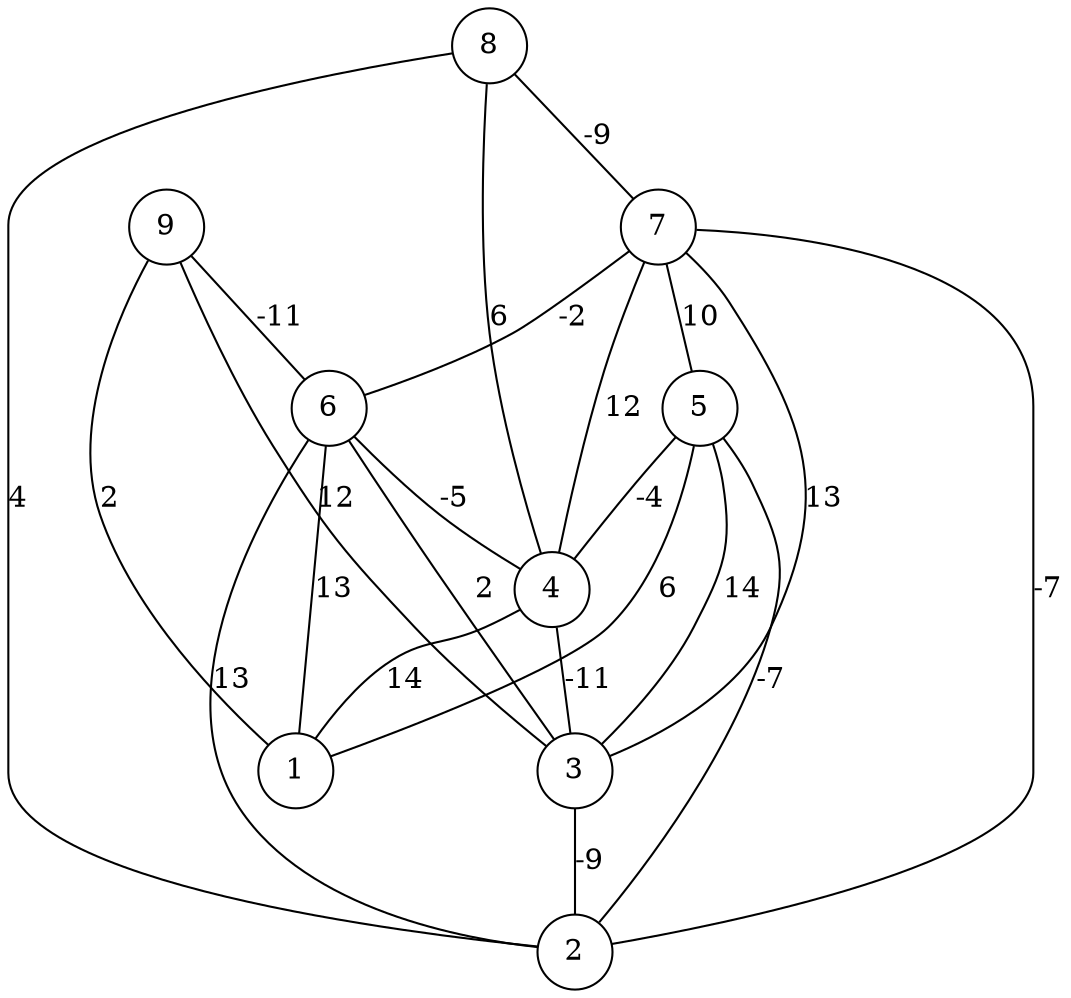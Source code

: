 graph { 
	 fontname="Helvetica,Arial,sans-serif" 
	 node [shape = circle]; 
	 9 -- 1 [label = "2"];
	 9 -- 3 [label = "12"];
	 9 -- 6 [label = "-11"];
	 8 -- 2 [label = "4"];
	 8 -- 4 [label = "6"];
	 8 -- 7 [label = "-9"];
	 7 -- 2 [label = "-7"];
	 7 -- 3 [label = "13"];
	 7 -- 4 [label = "12"];
	 7 -- 5 [label = "10"];
	 7 -- 6 [label = "-2"];
	 6 -- 1 [label = "13"];
	 6 -- 2 [label = "13"];
	 6 -- 3 [label = "2"];
	 6 -- 4 [label = "-5"];
	 5 -- 1 [label = "6"];
	 5 -- 2 [label = "-7"];
	 5 -- 3 [label = "14"];
	 5 -- 4 [label = "-4"];
	 4 -- 1 [label = "14"];
	 4 -- 3 [label = "-11"];
	 3 -- 2 [label = "-9"];
	 1;
	 2;
	 3;
	 4;
	 5;
	 6;
	 7;
	 8;
	 9;
}
